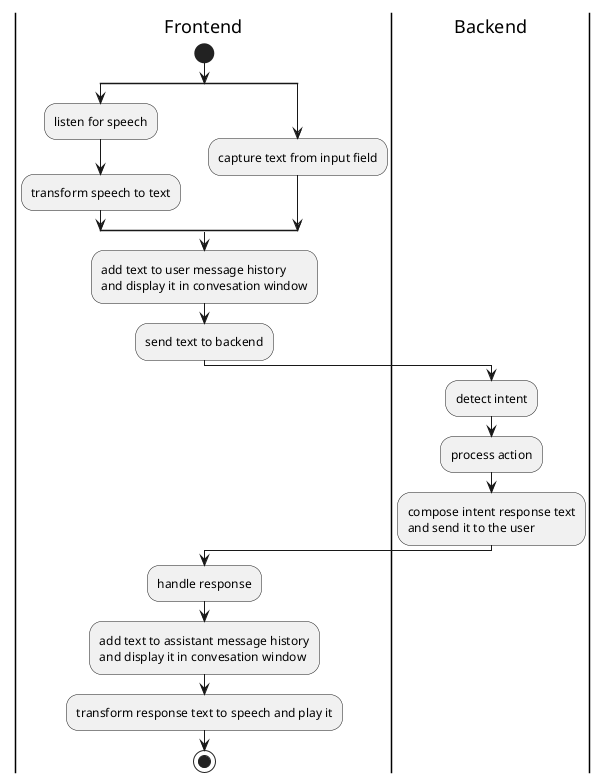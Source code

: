 @startuml flow
|Frontend|
start
split
:listen for speech;
:transform speech to text;
split again
:capture text from input field;
end split
:add text to user message history
and display it in convesation window;
:send text to backend;

|Backend|
:detect intent;
:process action;
:compose intent response text
and send it to the user;

|Frontend|
:handle response;
:add text to assistant message history
and display it in convesation window;
:transform response text to speech and play it;


stop

@enduml
